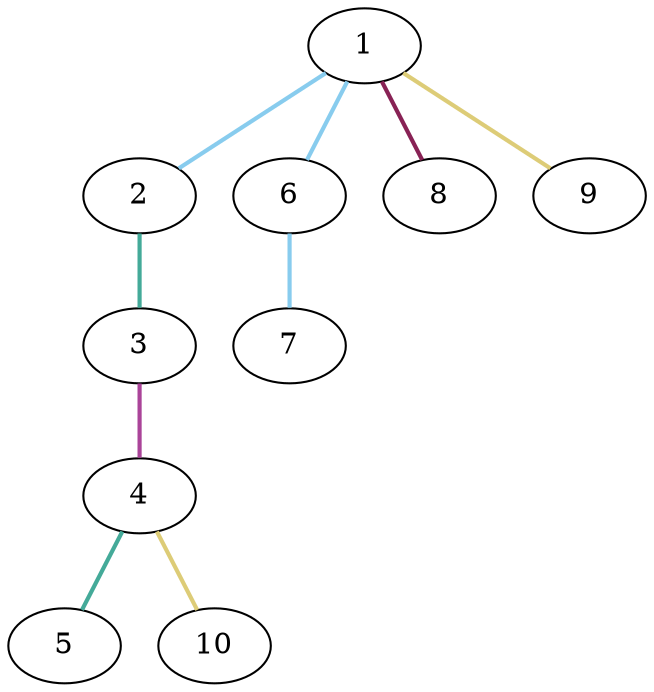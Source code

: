 graph {
	graph [rankdir=BT]
	1
	2
	2 -- 1 [color="#88CCEE" style=bold]
	3
	3 -- 2 [color="#44AA99" style=bold]
	4
	4 -- 3 [color="#AA4499" style=bold]
	5
	5 -- 4 [color="#44AA99" style=bold]
	6
	6 -- 1 [color="#88CCEE" style=bold]
	7
	7 -- 6 [color="#88CCEE" style=bold]
	8
	8 -- 1 [color="#882255" style=bold]
	9
	9 -- 1 [color="#DDCC77" style=bold]
	10
	10 -- 4 [color="#DDCC77" style=bold]
}
